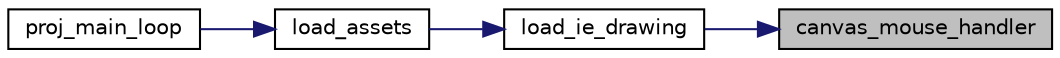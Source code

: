 digraph "canvas_mouse_handler"
{
 // LATEX_PDF_SIZE
  edge [fontname="Helvetica",fontsize="10",labelfontname="Helvetica",labelfontsize="10"];
  node [fontname="Helvetica",fontsize="10",shape=record];
  rankdir="RL";
  Node1 [label="canvas_mouse_handler",height=0.2,width=0.4,color="black", fillcolor="grey75", style="filled", fontcolor="black",tooltip="Handles mouse events that happen within the canvas section of the screen."];
  Node1 -> Node2 [dir="back",color="midnightblue",fontsize="10",style="solid"];
  Node2 [label="load_ie_drawing",height=0.2,width=0.4,color="black", fillcolor="white", style="filled",URL="$group__element.html#ga75aa8cfcbee4af0933a79d05e6707679",tooltip="Loads and creates every interactive element present on screen."];
  Node2 -> Node3 [dir="back",color="midnightblue",fontsize="10",style="solid"];
  Node3 [label="load_assets",height=0.2,width=0.4,color="black", fillcolor="white", style="filled",URL="$proj_8c.html#a621db57ab86ebe569aa26e70d11c9688",tooltip="Loads the necessary assets."];
  Node3 -> Node4 [dir="back",color="midnightblue",fontsize="10",style="solid"];
  Node4 [label="proj_main_loop",height=0.2,width=0.4,color="black", fillcolor="white", style="filled",URL="$proj_8c.html#a2a16f651eccbd248e1ad3b3b924b143b",tooltip=" "];
}
